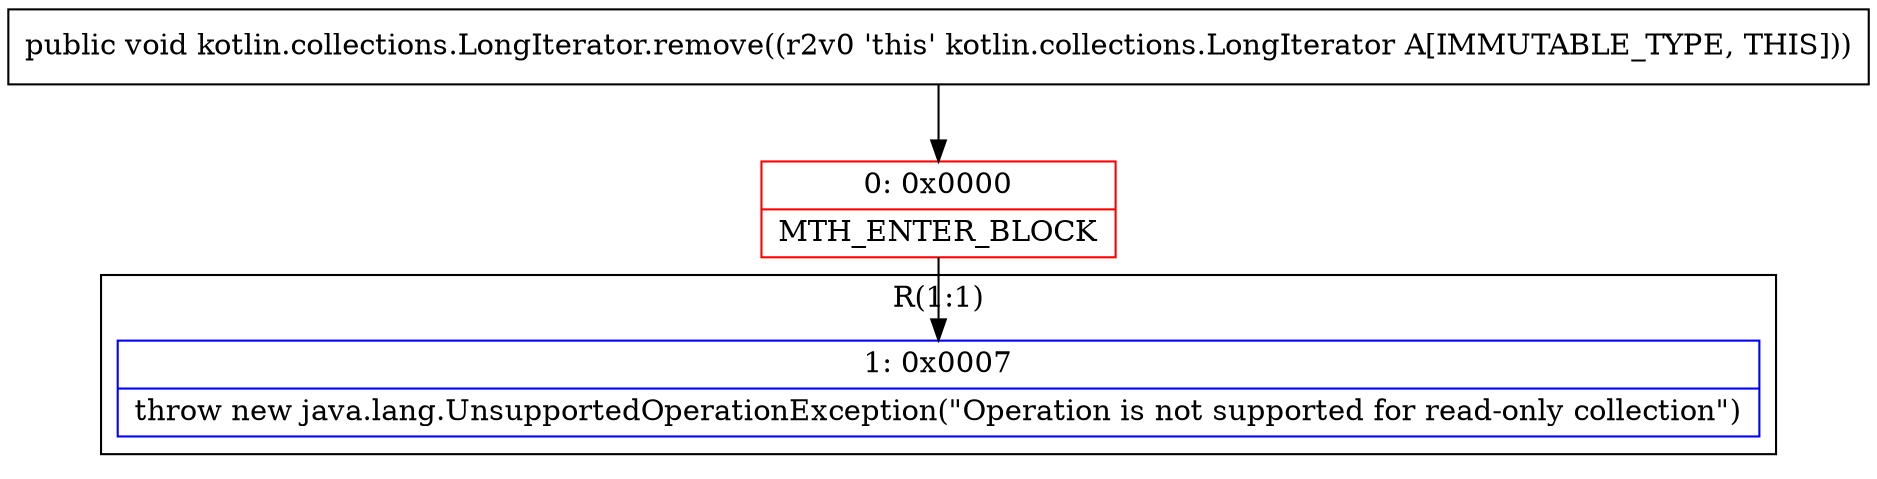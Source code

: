 digraph "CFG forkotlin.collections.LongIterator.remove()V" {
subgraph cluster_Region_685333642 {
label = "R(1:1)";
node [shape=record,color=blue];
Node_1 [shape=record,label="{1\:\ 0x0007|throw new java.lang.UnsupportedOperationException(\"Operation is not supported for read\-only collection\")\l}"];
}
Node_0 [shape=record,color=red,label="{0\:\ 0x0000|MTH_ENTER_BLOCK\l}"];
MethodNode[shape=record,label="{public void kotlin.collections.LongIterator.remove((r2v0 'this' kotlin.collections.LongIterator A[IMMUTABLE_TYPE, THIS])) }"];
MethodNode -> Node_0;
Node_0 -> Node_1;
}

